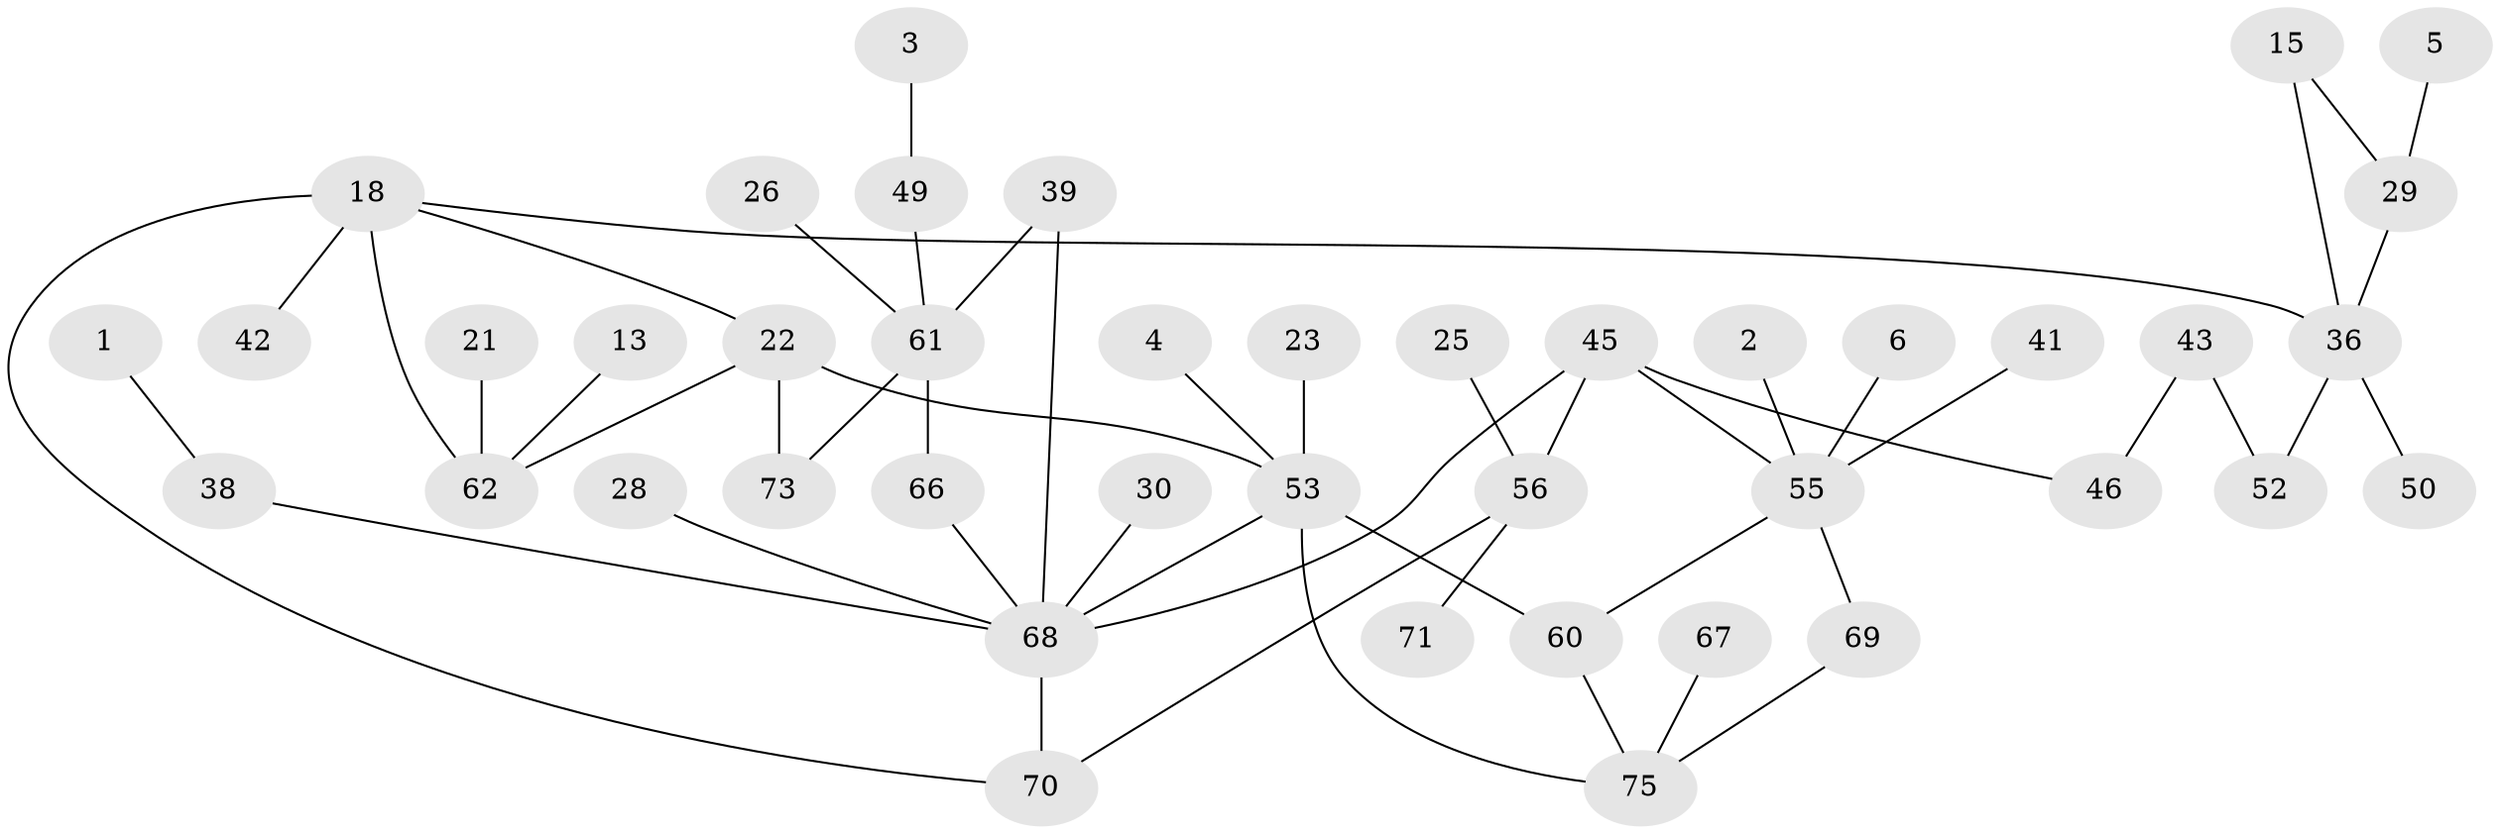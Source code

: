 // original degree distribution, {4: 0.09395973154362416, 1: 0.3422818791946309, 3: 0.10738255033557047, 2: 0.2483221476510067, 0: 0.174496644295302, 5: 0.026845637583892617, 7: 0.006711409395973154}
// Generated by graph-tools (version 1.1) at 2025/25/03/09/25 03:25:23]
// undirected, 42 vertices, 51 edges
graph export_dot {
graph [start="1"]
  node [color=gray90,style=filled];
  1;
  2;
  3;
  4;
  5;
  6;
  13;
  15;
  18;
  21;
  22;
  23;
  25;
  26;
  28;
  29;
  30;
  36;
  38;
  39;
  41;
  42;
  43;
  45;
  46;
  49;
  50;
  52;
  53;
  55;
  56;
  60;
  61;
  62;
  66;
  67;
  68;
  69;
  70;
  71;
  73;
  75;
  1 -- 38 [weight=1.0];
  2 -- 55 [weight=1.0];
  3 -- 49 [weight=1.0];
  4 -- 53 [weight=1.0];
  5 -- 29 [weight=1.0];
  6 -- 55 [weight=1.0];
  13 -- 62 [weight=1.0];
  15 -- 29 [weight=1.0];
  15 -- 36 [weight=1.0];
  18 -- 22 [weight=1.0];
  18 -- 36 [weight=1.0];
  18 -- 42 [weight=1.0];
  18 -- 62 [weight=1.0];
  18 -- 70 [weight=1.0];
  21 -- 62 [weight=1.0];
  22 -- 53 [weight=1.0];
  22 -- 62 [weight=1.0];
  22 -- 73 [weight=1.0];
  23 -- 53 [weight=1.0];
  25 -- 56 [weight=1.0];
  26 -- 61 [weight=1.0];
  28 -- 68 [weight=1.0];
  29 -- 36 [weight=1.0];
  30 -- 68 [weight=1.0];
  36 -- 50 [weight=1.0];
  36 -- 52 [weight=2.0];
  38 -- 68 [weight=1.0];
  39 -- 61 [weight=1.0];
  39 -- 68 [weight=1.0];
  41 -- 55 [weight=1.0];
  43 -- 46 [weight=1.0];
  43 -- 52 [weight=1.0];
  45 -- 46 [weight=1.0];
  45 -- 55 [weight=1.0];
  45 -- 56 [weight=1.0];
  45 -- 68 [weight=1.0];
  49 -- 61 [weight=1.0];
  53 -- 60 [weight=1.0];
  53 -- 68 [weight=1.0];
  53 -- 75 [weight=1.0];
  55 -- 60 [weight=1.0];
  55 -- 69 [weight=1.0];
  56 -- 70 [weight=1.0];
  56 -- 71 [weight=1.0];
  60 -- 75 [weight=1.0];
  61 -- 66 [weight=1.0];
  61 -- 73 [weight=1.0];
  66 -- 68 [weight=1.0];
  67 -- 75 [weight=1.0];
  68 -- 70 [weight=1.0];
  69 -- 75 [weight=1.0];
}
